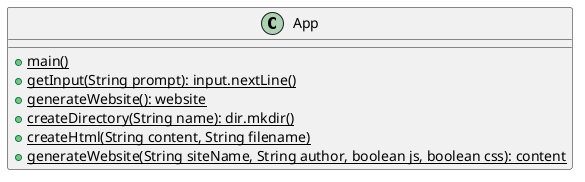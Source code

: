 @startuml
class App {
+{static} main()
+{static} getInput(String prompt): input.nextLine()
+{static} generateWebsite(): website
+{static} createDirectory(String name): dir.mkdir()
+{static} createHtml(String content, String filename)
+{static} generateWebsite(String siteName, String author, boolean js, boolean css): content
}
@enduml